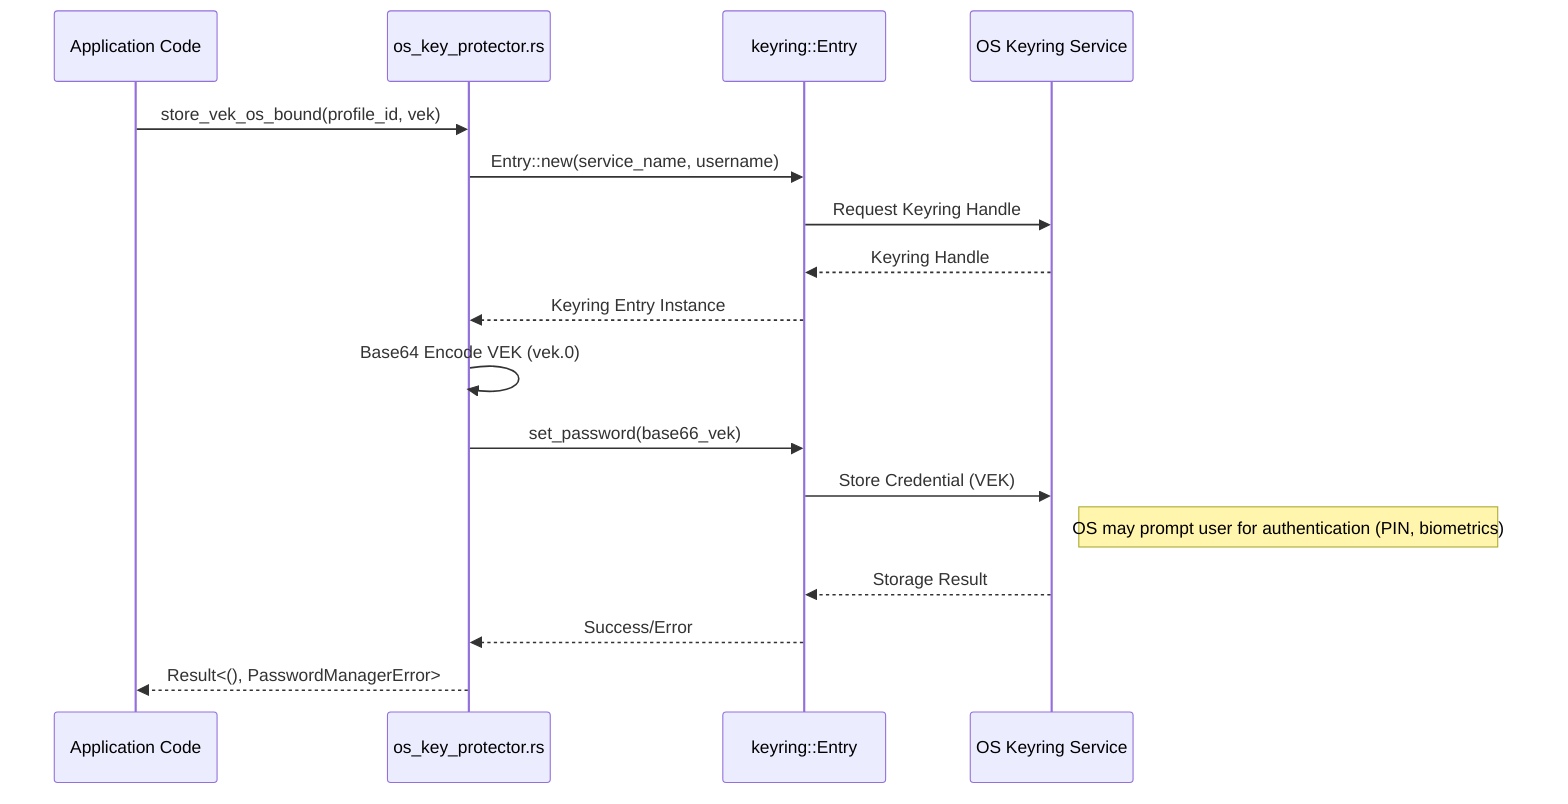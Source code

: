 sequenceDiagram
    participant App as Application Code
    participant OSKP as os_key_protector.rs
    participant KR as keyring::Entry
    participant OS as OS Keyring Service

    App->>OSKP: store_vek_os_bound(profile_id, vek)
    OSKP->>KR: Entry::new(service_name, username)
    KR->>OS: Request Keyring Handle
    OS-->>KR: Keyring Handle
    KR-->>OSKP: Keyring Entry Instance
    OSKP->>OSKP: Base64 Encode VEK (vek.0)
    OSKP->>KR: set_password(base66_vek)
    KR->>OS: Store Credential (VEK)
    Note right of OS: OS may prompt user for authentication (PIN, biometrics)
    OS-->>KR: Storage Result
    KR-->>OSKP: Success/Error
    OSKP-->>App: Result<(), PasswordManagerError>